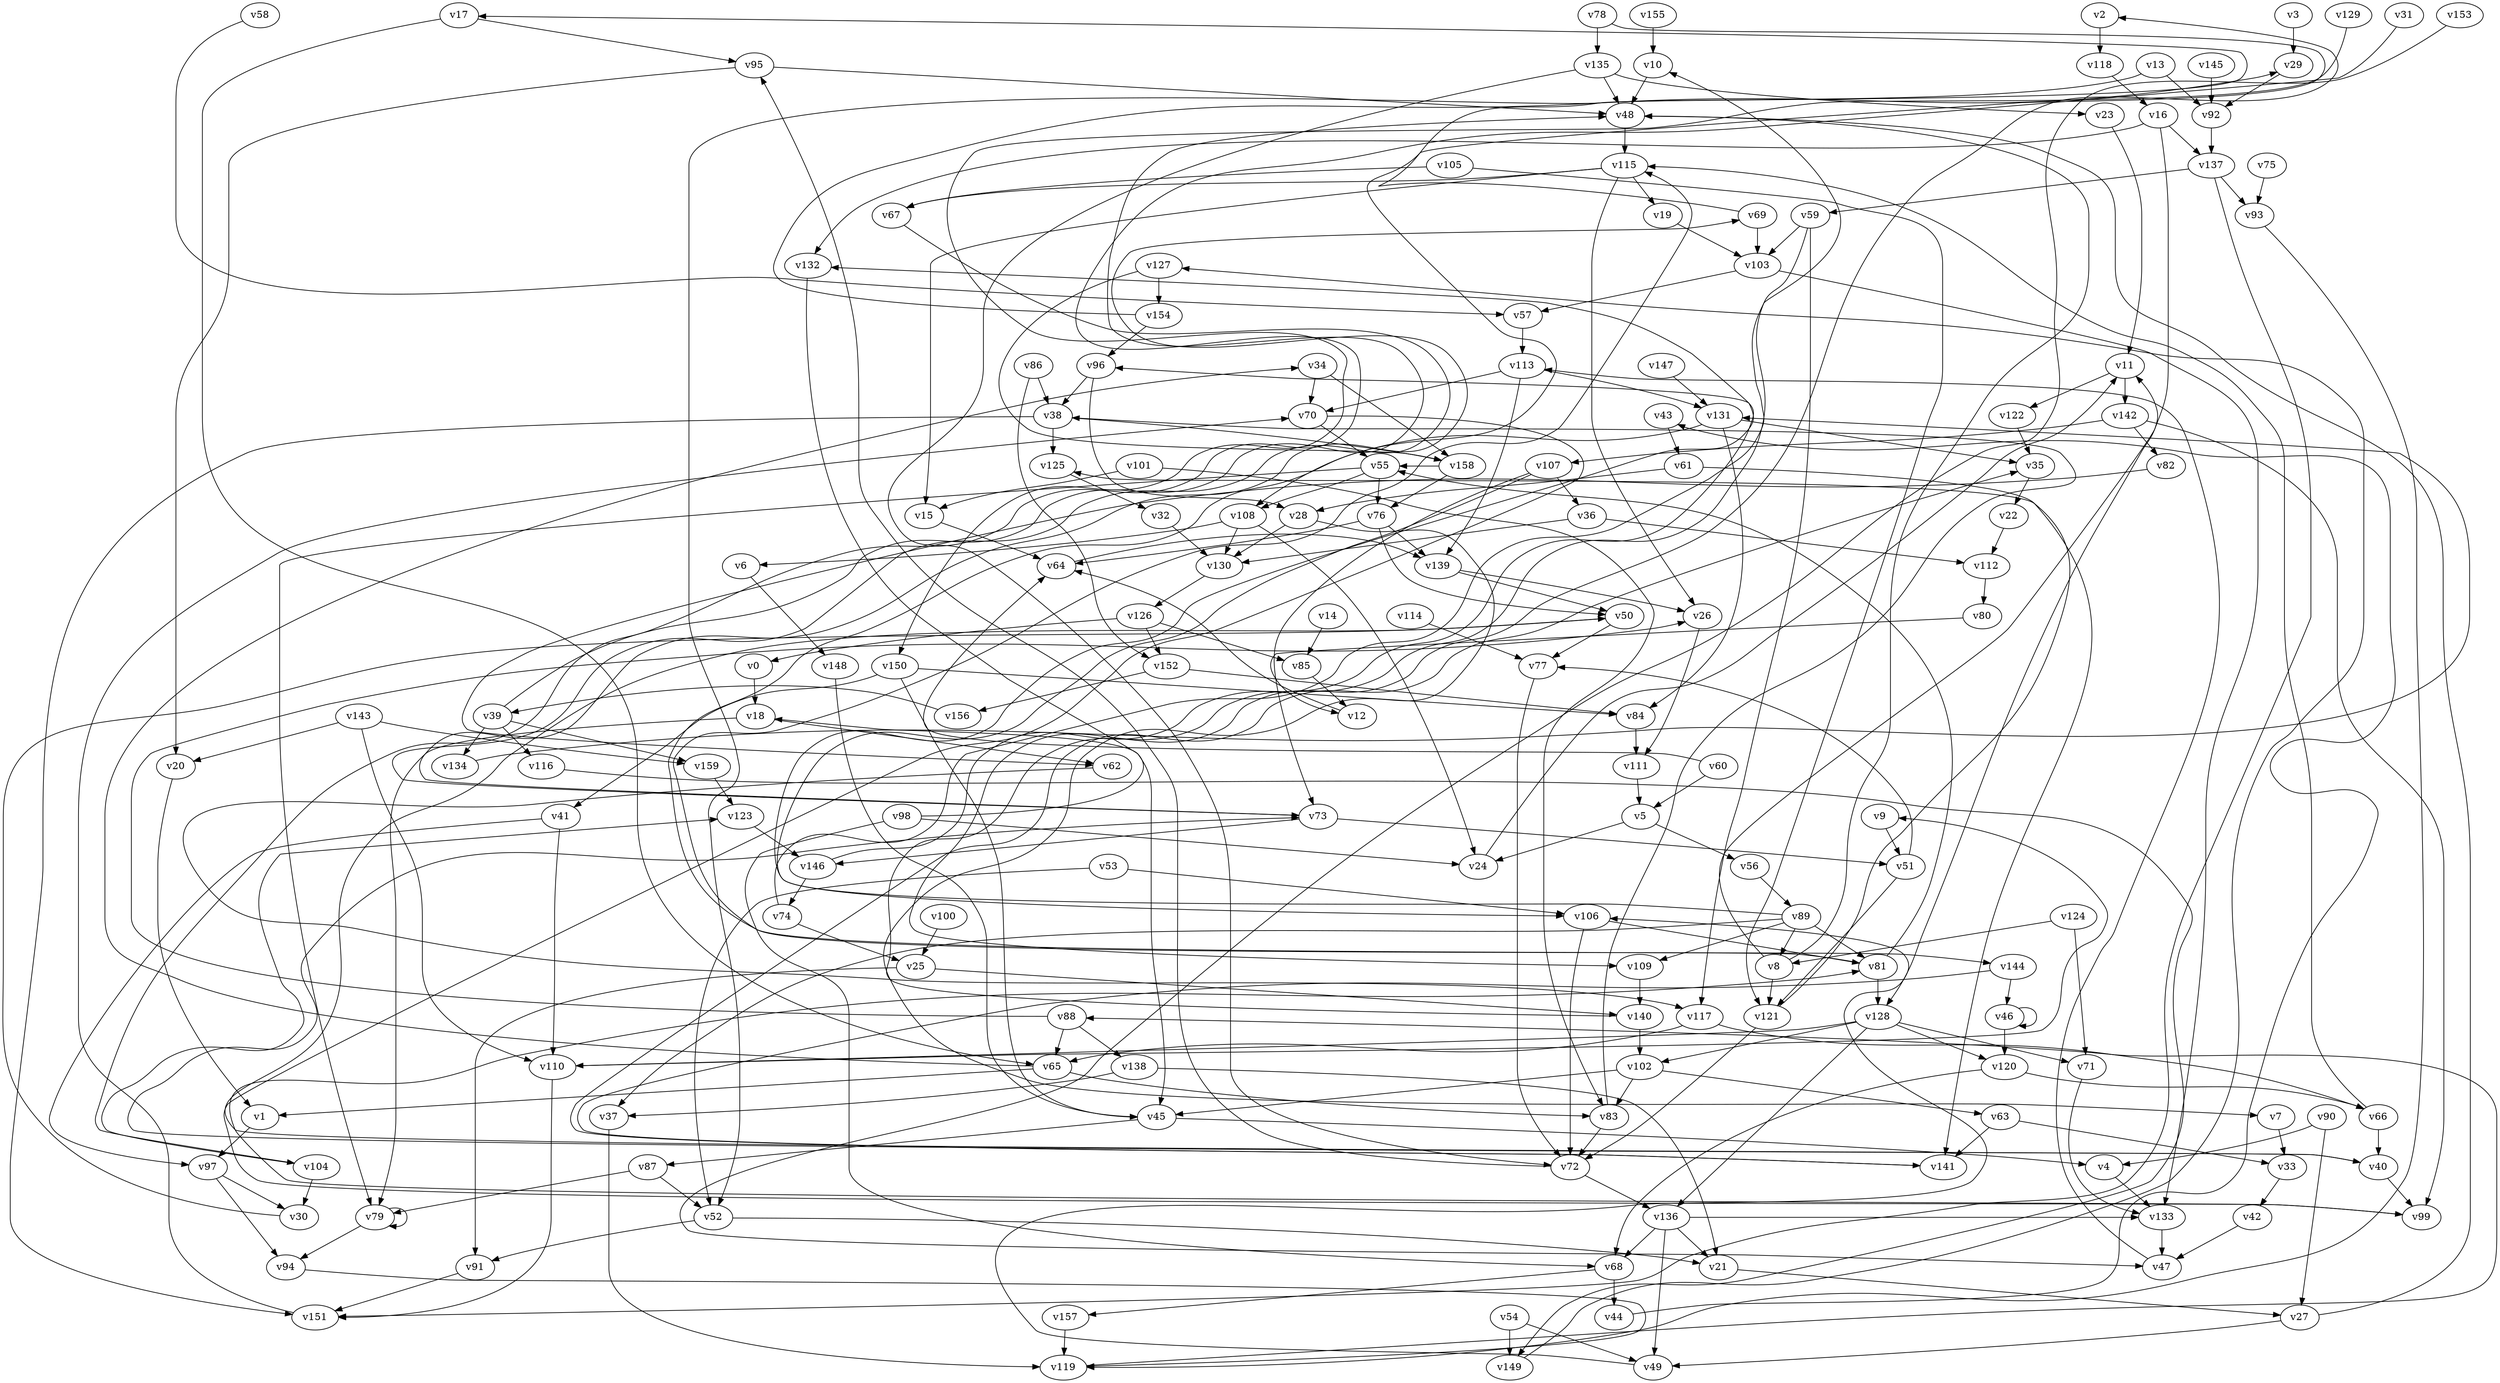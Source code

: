 // Benchmark game 227 - 160 vertices
// time_bound: 5
// targets: v72
digraph G {
    v0 [name="v0", player=1];
    v1 [name="v1", player=1];
    v2 [name="v2", player=1];
    v3 [name="v3", player=0];
    v4 [name="v4", player=0];
    v5 [name="v5", player=0];
    v6 [name="v6", player=1];
    v7 [name="v7", player=0];
    v8 [name="v8", player=1];
    v9 [name="v9", player=1];
    v10 [name="v10", player=1];
    v11 [name="v11", player=0];
    v12 [name="v12", player=1];
    v13 [name="v13", player=1];
    v14 [name="v14", player=1];
    v15 [name="v15", player=1];
    v16 [name="v16", player=0];
    v17 [name="v17", player=0];
    v18 [name="v18", player=1];
    v19 [name="v19", player=1];
    v20 [name="v20", player=1];
    v21 [name="v21", player=1];
    v22 [name="v22", player=1];
    v23 [name="v23", player=0];
    v24 [name="v24", player=0];
    v25 [name="v25", player=1];
    v26 [name="v26", player=1];
    v27 [name="v27", player=0];
    v28 [name="v28", player=1];
    v29 [name="v29", player=1];
    v30 [name="v30", player=0];
    v31 [name="v31", player=1];
    v32 [name="v32", player=1];
    v33 [name="v33", player=1];
    v34 [name="v34", player=0];
    v35 [name="v35", player=1];
    v36 [name="v36", player=1];
    v37 [name="v37", player=1];
    v38 [name="v38", player=1];
    v39 [name="v39", player=1];
    v40 [name="v40", player=1];
    v41 [name="v41", player=1];
    v42 [name="v42", player=0];
    v43 [name="v43", player=0];
    v44 [name="v44", player=1];
    v45 [name="v45", player=1];
    v46 [name="v46", player=0];
    v47 [name="v47", player=1];
    v48 [name="v48", player=0];
    v49 [name="v49", player=0];
    v50 [name="v50", player=0];
    v51 [name="v51", player=0];
    v52 [name="v52", player=0];
    v53 [name="v53", player=0];
    v54 [name="v54", player=0];
    v55 [name="v55", player=1];
    v56 [name="v56", player=0];
    v57 [name="v57", player=1];
    v58 [name="v58", player=1];
    v59 [name="v59", player=0];
    v60 [name="v60", player=1];
    v61 [name="v61", player=1];
    v62 [name="v62", player=1];
    v63 [name="v63", player=1];
    v64 [name="v64", player=0];
    v65 [name="v65", player=0];
    v66 [name="v66", player=0];
    v67 [name="v67", player=1];
    v68 [name="v68", player=0];
    v69 [name="v69", player=0];
    v70 [name="v70", player=1];
    v71 [name="v71", player=1];
    v72 [name="v72", player=0, target=1];
    v73 [name="v73", player=0];
    v74 [name="v74", player=0];
    v75 [name="v75", player=1];
    v76 [name="v76", player=0];
    v77 [name="v77", player=0];
    v78 [name="v78", player=1];
    v79 [name="v79", player=1];
    v80 [name="v80", player=1];
    v81 [name="v81", player=0];
    v82 [name="v82", player=0];
    v83 [name="v83", player=0];
    v84 [name="v84", player=0];
    v85 [name="v85", player=1];
    v86 [name="v86", player=0];
    v87 [name="v87", player=1];
    v88 [name="v88", player=0];
    v89 [name="v89", player=0];
    v90 [name="v90", player=0];
    v91 [name="v91", player=1];
    v92 [name="v92", player=1];
    v93 [name="v93", player=0];
    v94 [name="v94", player=1];
    v95 [name="v95", player=1];
    v96 [name="v96", player=0];
    v97 [name="v97", player=0];
    v98 [name="v98", player=0];
    v99 [name="v99", player=0];
    v100 [name="v100", player=1];
    v101 [name="v101", player=1];
    v102 [name="v102", player=0];
    v103 [name="v103", player=1];
    v104 [name="v104", player=0];
    v105 [name="v105", player=1];
    v106 [name="v106", player=1];
    v107 [name="v107", player=1];
    v108 [name="v108", player=1];
    v109 [name="v109", player=0];
    v110 [name="v110", player=0];
    v111 [name="v111", player=1];
    v112 [name="v112", player=0];
    v113 [name="v113", player=1];
    v114 [name="v114", player=1];
    v115 [name="v115", player=1];
    v116 [name="v116", player=1];
    v117 [name="v117", player=1];
    v118 [name="v118", player=1];
    v119 [name="v119", player=0];
    v120 [name="v120", player=1];
    v121 [name="v121", player=0];
    v122 [name="v122", player=0];
    v123 [name="v123", player=0];
    v124 [name="v124", player=1];
    v125 [name="v125", player=1];
    v126 [name="v126", player=0];
    v127 [name="v127", player=0];
    v128 [name="v128", player=1];
    v129 [name="v129", player=1];
    v130 [name="v130", player=1];
    v131 [name="v131", player=1];
    v132 [name="v132", player=0];
    v133 [name="v133", player=0];
    v134 [name="v134", player=1];
    v135 [name="v135", player=0];
    v136 [name="v136", player=0];
    v137 [name="v137", player=0];
    v138 [name="v138", player=1];
    v139 [name="v139", player=1];
    v140 [name="v140", player=1];
    v141 [name="v141", player=1];
    v142 [name="v142", player=1];
    v143 [name="v143", player=0];
    v144 [name="v144", player=1];
    v145 [name="v145", player=1];
    v146 [name="v146", player=1];
    v147 [name="v147", player=1];
    v148 [name="v148", player=1];
    v149 [name="v149", player=0];
    v150 [name="v150", player=0];
    v151 [name="v151", player=1];
    v152 [name="v152", player=0];
    v153 [name="v153", player=1];
    v154 [name="v154", player=1];
    v155 [name="v155", player=1];
    v156 [name="v156", player=0];
    v157 [name="v157", player=1];
    v158 [name="v158", player=0];
    v159 [name="v159", player=1];

    v0 -> v18;
    v1 -> v97;
    v2 -> v118;
    v3 -> v29;
    v4 -> v133;
    v5 -> v56;
    v6 -> v148;
    v7 -> v33;
    v8 -> v11 [constraint="t >= 1"];
    v9 -> v51;
    v10 -> v48;
    v11 -> v122;
    v12 -> v64 [constraint="t mod 3 == 2"];
    v13 -> v92;
    v14 -> v85;
    v15 -> v64;
    v16 -> v128;
    v17 -> v95;
    v18 -> v79;
    v19 -> v103;
    v20 -> v1;
    v21 -> v27;
    v22 -> v112;
    v23 -> v11;
    v24 -> v11 [constraint="t < 6"];
    v25 -> v91;
    v26 -> v111;
    v27 -> v48;
    v28 -> v7 [constraint="t mod 2 == 1"];
    v29 -> v92;
    v30 -> v50 [constraint="t >= 3"];
    v31 -> v104 [constraint="t < 5"];
    v32 -> v130;
    v33 -> v42;
    v34 -> v70;
    v35 -> v22;
    v36 -> v130;
    v37 -> v119;
    v38 -> v125;
    v39 -> v48 [constraint="t mod 3 == 2"];
    v40 -> v73 [constraint="t mod 4 == 0"];
    v41 -> v97 [constraint="t >= 5"];
    v42 -> v47;
    v43 -> v61;
    v44 -> v43 [constraint="t < 15"];
    v45 -> v4;
    v46 -> v120;
    v47 -> v113;
    v48 -> v115;
    v49 -> v106 [constraint="t < 9"];
    v50 -> v40 [constraint="t < 9"];
    v51 -> v77 [constraint="t < 15"];
    v52 -> v21;
    v53 -> v52;
    v54 -> v149;
    v55 -> v76;
    v56 -> v89;
    v57 -> v113;
    v58 -> v57 [constraint="t >= 5"];
    v59 -> v109 [constraint="t < 10"];
    v60 -> v64 [constraint="t >= 2"];
    v61 -> v28;
    v62 -> v117 [constraint="t >= 1"];
    v63 -> v141;
    v64 -> v139 [constraint="t >= 5"];
    v65 -> v34 [constraint="t mod 3 == 1"];
    v66 -> v40;
    v67 -> v73 [constraint="t >= 3"];
    v68 -> v44;
    v69 -> v17 [constraint="t >= 3"];
    v70 -> v99 [constraint="t mod 4 == 3"];
    v71 -> v133;
    v72 -> v136;
    v73 -> v69 [constraint="t >= 3"];
    v74 -> v10 [constraint="t mod 5 == 0"];
    v75 -> v93;
    v76 -> v64;
    v77 -> v72;
    v78 -> v144 [constraint="t mod 2 == 0"];
    v79 -> v79 [constraint="t >= 2"];
    v80 -> v12 [constraint="t >= 2"];
    v81 -> v115 [constraint="t mod 5 == 2"];
    v82 -> v62 [constraint="t >= 2"];
    v83 -> v38 [constraint="t mod 2 == 0"];
    v84 -> v111;
    v85 -> v12;
    v86 -> v38;
    v87 -> v79;
    v88 -> v26 [constraint="t >= 5"];
    v89 -> v132 [constraint="t >= 1"];
    v90 -> v27;
    v91 -> v151;
    v92 -> v137;
    v93 -> v119 [constraint="t mod 3 == 0"];
    v94 -> v119 [constraint="t < 6"];
    v95 -> v48;
    v96 -> v28;
    v97 -> v30;
    v98 -> v18 [constraint="t >= 1"];
    v99 -> v81 [constraint="t mod 2 == 0"];
    v100 -> v25;
    v101 -> v15;
    v102 -> v83;
    v103 -> v133;
    v104 -> v123 [constraint="t < 12"];
    v105 -> v121;
    v106 -> v81;
    v107 -> v106 [constraint="t < 8"];
    v108 -> v6;
    v109 -> v140;
    v110 -> v9 [constraint="t >= 4"];
    v111 -> v5;
    v112 -> v80;
    v113 -> v131;
    v114 -> v77;
    v115 -> v26;
    v116 -> v149 [constraint="t < 6"];
    v117 -> v66;
    v118 -> v16;
    v119 -> v88 [constraint="t < 9"];
    v120 -> v68;
    v121 -> v125 [constraint="t >= 4"];
    v122 -> v35;
    v123 -> v146;
    v124 -> v8;
    v125 -> v32;
    v126 -> v0;
    v127 -> v158 [constraint="t >= 2"];
    v128 -> v120;
    v129 -> v150 [constraint="t >= 2"];
    v130 -> v126;
    v131 -> v108;
    v132 -> v45;
    v133 -> v47;
    v134 -> v131 [constraint="t mod 5 == 3"];
    v135 -> v72;
    v136 -> v133 [constraint="t mod 2 == 1"];
    v137 -> v151 [constraint="t < 12"];
    v138 -> v37;
    v139 -> v26;
    v140 -> v2 [constraint="t mod 5 == 4"];
    v141 -> v35 [constraint="t < 13"];
    v142 -> v107;
    v143 -> v110;
    v144 -> v141 [constraint="t >= 1"];
    v145 -> v92;
    v146 -> v96 [constraint="t < 14"];
    v147 -> v131;
    v148 -> v45;
    v149 -> v127 [constraint="t >= 4"];
    v150 -> v45;
    v151 -> v70;
    v152 -> v156;
    v153 -> v47 [constraint="t mod 2 == 0"];
    v154 -> v29 [constraint="t >= 4"];
    v155 -> v10;
    v156 -> v39 [constraint="t mod 2 == 1"];
    v157 -> v119;
    v158 -> v55 [constraint="t < 13"];
    v159 -> v123;
    v39 -> v134;
    v101 -> v83;
    v138 -> v21;
    v39 -> v159;
    v135 -> v48;
    v143 -> v20;
    v69 -> v103;
    v143 -> v159;
    v55 -> v108;
    v74 -> v25;
    v81 -> v128;
    v104 -> v30;
    v135 -> v23;
    v102 -> v45;
    v102 -> v63;
    v98 -> v24;
    v63 -> v33;
    v115 -> v15;
    v25 -> v140;
    v144 -> v46;
    v65 -> v83;
    v127 -> v154;
    v137 -> v59;
    v88 -> v138;
    v89 -> v37;
    v115 -> v19;
    v139 -> v50;
    v36 -> v112;
    v131 -> v84;
    v105 -> v67;
    v61 -> v141;
    v5 -> v24;
    v51 -> v121;
    v96 -> v38;
    v128 -> v136;
    v137 -> v93;
    v76 -> v139;
    v128 -> v110;
    v60 -> v5;
    v34 -> v158;
    v38 -> v158;
    v97 -> v94;
    v107 -> v73;
    v28 -> v130;
    v117 -> v65;
    v128 -> v71;
    v86 -> v152;
    v89 -> v81;
    v78 -> v135;
    v150 -> v84;
    v108 -> v130;
    v126 -> v152;
    v79 -> v94;
    v87 -> v52;
    v136 -> v21;
    v27 -> v49;
    v150 -> v41;
    v8 -> v121;
    v107 -> v36;
    v13 -> v52;
    v152 -> v84;
    v40 -> v99;
    v16 -> v137;
    v154 -> v96;
    v90 -> v4;
    v115 -> v67;
    v121 -> v72;
    v46 -> v46;
    v136 -> v68;
    v128 -> v102;
    v98 -> v68;
    v108 -> v24;
    v113 -> v70;
    v73 -> v51;
    v140 -> v102;
    v54 -> v49;
    v59 -> v117;
    v17 -> v65;
    v18 -> v62;
    v142 -> v82;
    v59 -> v103;
    v72 -> v95;
    v45 -> v87;
    v89 -> v8;
    v53 -> v106;
    v81 -> v55;
    v89 -> v109;
    v83 -> v72;
    v126 -> v85;
    v70 -> v55;
    v76 -> v50;
    v52 -> v91;
    v68 -> v157;
    v55 -> v79;
    v16 -> v132;
    v103 -> v57;
    v88 -> v65;
    v146 -> v74;
    v95 -> v20;
    v136 -> v49;
    v120 -> v66;
    v65 -> v1;
    v41 -> v110;
    v50 -> v77;
    v66 -> v115;
    v8 -> v48;
    v142 -> v99;
    v110 -> v151;
    v106 -> v72;
    v158 -> v76;
    v113 -> v139;
    v73 -> v146;
    v11 -> v142;
    v131 -> v35;
    v39 -> v116;
    v38 -> v151;
    v124 -> v71;
}
